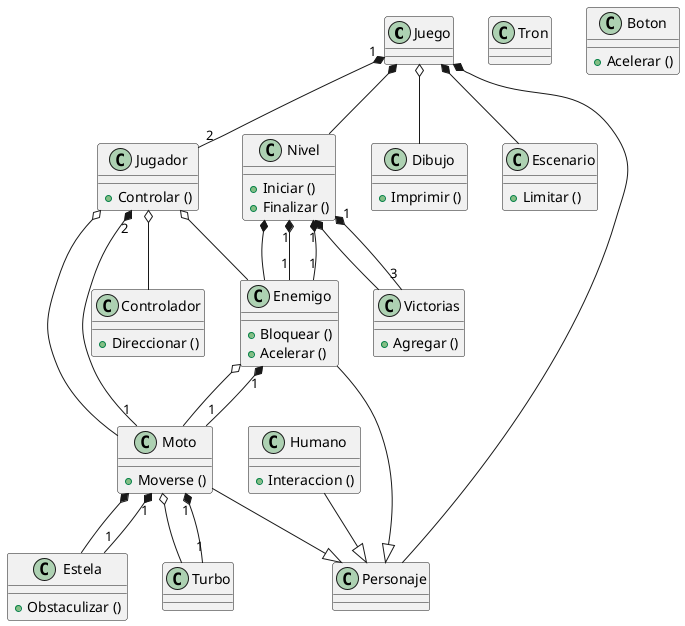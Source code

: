@startuml

Class Juego

Class Tron

Class Personaje

Class Jugador{
    + Controlar () 
}

Class Enemigo{
    + Bloquear ()
    + Acelerar ()
}

Class Moto{
    + Moverse ()
}

Class Controlador{
    + Direccionar ()
}

Class Boton{
    + Acelerar ()
}

Class Dibujo{
    + Imprimir ()
}

CLass Escenario{
    + Limitar () 
}

Class Humano{
    + Interaccion ()
}

Class Nivel{
    + Iniciar ()
    + Finalizar ()
}

Class Victorias{

    + Agregar ()
}

Class Estela{
    + Obstaculizar ()
}

Humano --|> Personaje
Moto --|> Personaje
Jugador o-- Moto
Jugador o-- Enemigo
Enemigo --|> Personaje
Enemigo o-- Moto
Moto *-- Estela
Moto o-- Turbo
Nivel *-- Victorias
Nivel *-- Enemigo
Juego *-- Nivel
Juego *-- Personaje
Juego *-- Escenario
Juego o-- Dibujo
Jugador o-- Controlador


Juego "1" *-- "2"Jugador
Jugador "2" *-- "1"Moto
Moto "1" *-- "1" Estela
Moto "1" *-- "1" Turbo
Nivel "1" *-- "1" Enemigo
Enemigo "1" *-- "1" Moto
Nivel "1" *-- "1" Enemigo
Nivel "1" *-- "3" Victorias



@enduml